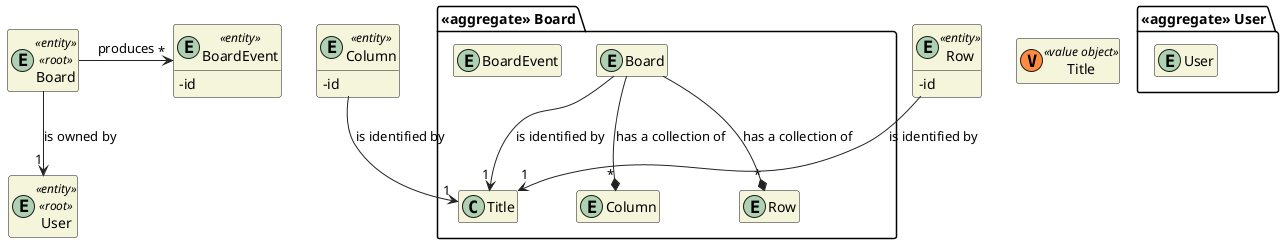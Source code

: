 @startuml DM-COURSE
'https://plantuml.com/class-diagram

skinparam classAttributeIconSize 0
hide empty attributes
hide empty methods
skinparam classBackgroundColor beige
skinparam ArrowColor #222222

package "<<aggregate>> Board" {
    entity Board

    class Title
    entity Column
    entity Row
    entity BoardEvent
}

package "<<aggregate>> User" {
    entity User
}

entity User <<entity>> <<root>> {
}

Board --> "1" Title : is identified by
Board --* "*" Column : has a collection of
Board --* "*" Row : has a collection of

entity Board <<entity>> <<root>> {
}

entity Column <<entity>> {
  - id
}

entity BoardEvent <<entity>> {
  - id
}

Column --> "1" Title : is identified by

entity Row <<entity>> {
  - id
}

Row --> "1" Title : is identified by

class Title <<(V,#FF8B40) value object>> {}

Board -> "*" BoardEvent : produces
Board --> "1" User : is owned by

@enduml
